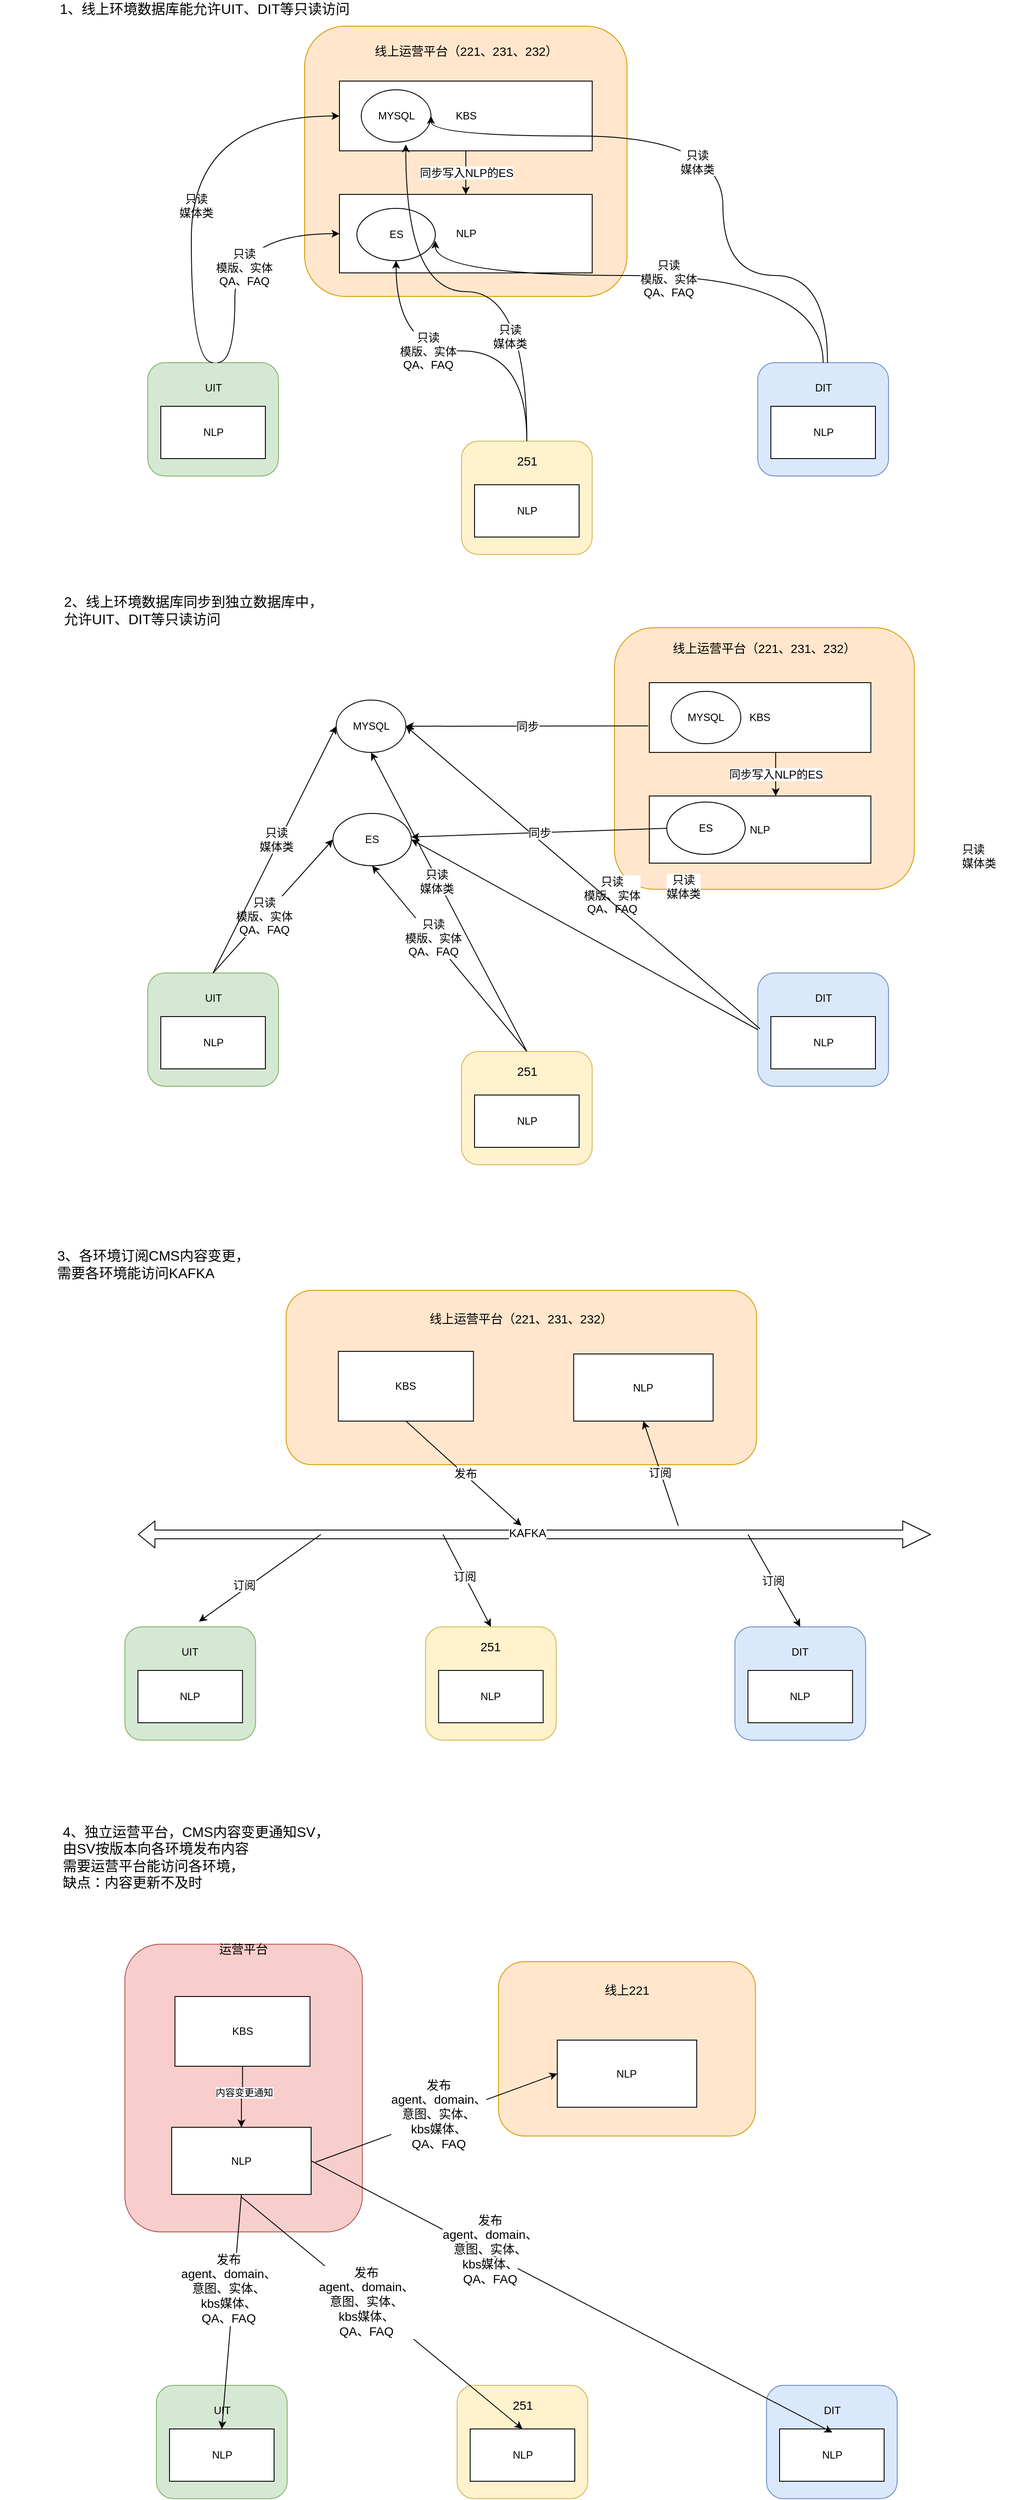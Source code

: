 <mxfile version="14.6.13" type="device"><diagram name="Page-1" id="822b0af5-4adb-64df-f703-e8dfc1f81529"><mxGraphModel dx="2451" dy="866" grid="1" gridSize="10" guides="1" tooltips="1" connect="1" arrows="1" fold="1" page="1" pageScale="1" pageWidth="1100" pageHeight="850" background="#ffffff" math="0" shadow="0"><root><mxCell id="0"/><mxCell id="1" parent="0"/><mxCell id="XWMr8-UXlmmGzWPspm_I-5" value="&lt;font style=&quot;font-size: 14px&quot;&gt;线上运营平台（221、231、232）&lt;br&gt;&lt;br&gt;&lt;br&gt;&lt;br&gt;&lt;br&gt;&lt;br&gt;&lt;br&gt;&lt;br&gt;&lt;br&gt;&lt;br&gt;&lt;br&gt;&lt;br&gt;&lt;br&gt;&lt;br&gt;&lt;br&gt;&lt;br&gt;&lt;/font&gt;" style="rounded=1;whiteSpace=wrap;html=1;fillColor=#ffe6cc;strokeColor=#d79b00;" parent="1" vertex="1"><mxGeometry x="327.5" y="90" width="370" height="310" as="geometry"/></mxCell><mxCell id="XWMr8-UXlmmGzWPspm_I-1" value="NLP" style="rounded=0;whiteSpace=wrap;html=1;" parent="1" vertex="1"><mxGeometry x="367.5" y="283" width="290" height="90" as="geometry"/></mxCell><mxCell id="XWMr8-UXlmmGzWPspm_I-3" value="&lt;meta charset=&quot;utf-8&quot;&gt;&lt;span style=&quot;color: rgb(0, 0, 0); font-family: helvetica; font-size: 13px; font-style: normal; font-weight: 400; letter-spacing: normal; text-align: center; text-indent: 0px; text-transform: none; word-spacing: 0px; background-color: rgb(255, 255, 255); display: inline; float: none;&quot;&gt;同步写入NLP的ES&lt;/span&gt;" style="edgeStyle=orthogonalEdgeStyle;rounded=0;orthogonalLoop=1;jettySize=auto;html=1;" parent="1" source="XWMr8-UXlmmGzWPspm_I-2" target="XWMr8-UXlmmGzWPspm_I-1" edge="1"><mxGeometry relative="1" as="geometry"><Array as="points"><mxPoint x="512.5" y="260"/><mxPoint x="512.5" y="260"/></Array></mxGeometry></mxCell><mxCell id="XWMr8-UXlmmGzWPspm_I-2" value="KBS" style="rounded=0;whiteSpace=wrap;html=1;" parent="1" vertex="1"><mxGeometry x="367.5" y="153" width="290" height="80" as="geometry"/></mxCell><mxCell id="XWMr8-UXlmmGzWPspm_I-4" value="UIT&lt;br&gt;&lt;br&gt;&lt;br&gt;&lt;br&gt;&lt;br&gt;&lt;br&gt;" style="rounded=1;whiteSpace=wrap;html=1;fillColor=#d5e8d4;strokeColor=#82b366;" parent="1" vertex="1"><mxGeometry x="147.5" y="476" width="150" height="130" as="geometry"/></mxCell><mxCell id="XWMr8-UXlmmGzWPspm_I-6" value="ES" style="ellipse;whiteSpace=wrap;html=1;" parent="1" vertex="1"><mxGeometry x="387.5" y="299" width="90" height="60" as="geometry"/></mxCell><mxCell id="XWMr8-UXlmmGzWPspm_I-10" value="MYSQL" style="ellipse;whiteSpace=wrap;html=1;" parent="1" vertex="1"><mxGeometry x="392.5" y="163" width="80" height="60" as="geometry"/></mxCell><mxCell id="XWMr8-UXlmmGzWPspm_I-11" value="NLP" style="rounded=0;whiteSpace=wrap;html=1;" parent="1" vertex="1"><mxGeometry x="162.5" y="526" width="120" height="60" as="geometry"/></mxCell><mxCell id="XWMr8-UXlmmGzWPspm_I-21" value="" style="rounded=0;orthogonalLoop=1;jettySize=auto;html=1;fontSize=13;exitX=0.5;exitY=0;exitDx=0;exitDy=0;endArrow=classic;endFill=1;edgeStyle=orthogonalEdgeStyle;curved=1;" parent="1" source="XWMr8-UXlmmGzWPspm_I-12" target="XWMr8-UXlmmGzWPspm_I-6" edge="1"><mxGeometry relative="1" as="geometry"><mxPoint x="527.5" y="466" as="sourcePoint"/></mxGeometry></mxCell><mxCell id="XWMr8-UXlmmGzWPspm_I-27" value="只读&lt;br&gt;模版、实体&lt;br&gt;QA、FAQ" style="edgeLabel;html=1;align=center;verticalAlign=middle;resizable=0;points=[];fontSize=13;" parent="XWMr8-UXlmmGzWPspm_I-21" vertex="1" connectable="0"><mxGeometry x="0.221" relative="1" as="geometry"><mxPoint x="1" as="offset"/></mxGeometry></mxCell><mxCell id="XWMr8-UXlmmGzWPspm_I-12" value="&lt;font style=&quot;font-size: 14px&quot;&gt;251&lt;br&gt;&lt;br&gt;&lt;br&gt;&lt;br&gt;&lt;br&gt;&lt;br&gt;&lt;/font&gt;" style="rounded=1;whiteSpace=wrap;html=1;fillColor=#fff2cc;strokeColor=#d6b656;" parent="1" vertex="1"><mxGeometry x="507.5" y="566" width="150" height="130" as="geometry"/></mxCell><mxCell id="XWMr8-UXlmmGzWPspm_I-13" value="NLP" style="rounded=0;whiteSpace=wrap;html=1;" parent="1" vertex="1"><mxGeometry x="522.5" y="616" width="120" height="60" as="geometry"/></mxCell><mxCell id="XWMr8-UXlmmGzWPspm_I-14" value="DIT&lt;br&gt;&lt;br&gt;&lt;br&gt;&lt;br&gt;&lt;br&gt;&lt;br&gt;" style="rounded=1;whiteSpace=wrap;html=1;fillColor=#dae8fc;strokeColor=#6c8ebf;" parent="1" vertex="1"><mxGeometry x="847.5" y="476" width="150" height="130" as="geometry"/></mxCell><mxCell id="XWMr8-UXlmmGzWPspm_I-15" value="NLP" style="rounded=0;whiteSpace=wrap;html=1;" parent="1" vertex="1"><mxGeometry x="862.5" y="526" width="120" height="60" as="geometry"/></mxCell><mxCell id="XWMr8-UXlmmGzWPspm_I-16" value="" style="endArrow=classic;html=1;entryX=0;entryY=0.5;entryDx=0;entryDy=0;edgeStyle=orthogonalEdgeStyle;curved=1;" parent="1" target="XWMr8-UXlmmGzWPspm_I-1" edge="1"><mxGeometry width="50" height="50" relative="1" as="geometry"><mxPoint x="227.5" y="476" as="sourcePoint"/><mxPoint x="537.5" y="326" as="targetPoint"/><Array as="points"><mxPoint x="247.5" y="476"/><mxPoint x="247.5" y="328"/></Array></mxGeometry></mxCell><mxCell id="XWMr8-UXlmmGzWPspm_I-18" value="只读&lt;br&gt;模版、实体&lt;br&gt;QA、FAQ" style="edgeLabel;html=1;align=center;verticalAlign=middle;resizable=0;points=[];fontSize=13;" parent="XWMr8-UXlmmGzWPspm_I-16" vertex="1" connectable="0"><mxGeometry x="0.157" y="5" relative="1" as="geometry"><mxPoint x="15" y="37" as="offset"/></mxGeometry></mxCell><mxCell id="XWMr8-UXlmmGzWPspm_I-17" value="" style="endArrow=classic;html=1;exitX=0.5;exitY=0;exitDx=0;exitDy=0;entryX=0;entryY=0.5;entryDx=0;entryDy=0;edgeStyle=orthogonalEdgeStyle;curved=1;startArrow=none;" parent="1" source="XWMr8-UXlmmGzWPspm_I-4" target="XWMr8-UXlmmGzWPspm_I-2" edge="1"><mxGeometry width="50" height="50" relative="1" as="geometry"><mxPoint x="487.5" y="376" as="sourcePoint"/><mxPoint x="537.5" y="326" as="targetPoint"/><Array as="points"><mxPoint x="197.5" y="476"/><mxPoint x="197.5" y="193"/></Array></mxGeometry></mxCell><mxCell id="XWMr8-UXlmmGzWPspm_I-24" value="" style="endArrow=classic;html=1;fontSize=13;entryX=0.639;entryY=1.045;entryDx=0;entryDy=0;entryPerimeter=0;exitX=0.5;exitY=0;exitDx=0;exitDy=0;edgeStyle=orthogonalEdgeStyle;curved=1;" parent="1" source="XWMr8-UXlmmGzWPspm_I-12" target="XWMr8-UXlmmGzWPspm_I-10" edge="1"><mxGeometry width="50" height="50" relative="1" as="geometry"><mxPoint x="527.5" y="476" as="sourcePoint"/><mxPoint x="537.5" y="296" as="targetPoint"/></mxGeometry></mxCell><mxCell id="XWMr8-UXlmmGzWPspm_I-28" value="只读&lt;br&gt;媒体类" style="edgeLabel;html=1;align=center;verticalAlign=middle;resizable=0;points=[];fontSize=13;" parent="XWMr8-UXlmmGzWPspm_I-24" vertex="1" connectable="0"><mxGeometry x="-0.201" y="2" relative="1" as="geometry"><mxPoint y="49" as="offset"/></mxGeometry></mxCell><mxCell id="XWMr8-UXlmmGzWPspm_I-25" value="" style="endArrow=classic;html=1;fontSize=13;exitX=0.5;exitY=0;exitDx=0;exitDy=0;edgeStyle=orthogonalEdgeStyle;curved=1;" parent="1" source="XWMr8-UXlmmGzWPspm_I-14" edge="1"><mxGeometry width="50" height="50" relative="1" as="geometry"><mxPoint x="877.5" y="416" as="sourcePoint"/><mxPoint x="477.5" y="336" as="targetPoint"/><Array as="points"><mxPoint x="922.5" y="376"/><mxPoint x="477.5" y="376"/></Array></mxGeometry></mxCell><mxCell id="XWMr8-UXlmmGzWPspm_I-30" value="只读&lt;br&gt;模版、实体&lt;br&gt;QA、FAQ" style="edgeLabel;html=1;align=center;verticalAlign=middle;resizable=0;points=[];fontSize=13;" parent="XWMr8-UXlmmGzWPspm_I-25" vertex="1" connectable="0"><mxGeometry x="-0.051" y="4" relative="1" as="geometry"><mxPoint as="offset"/></mxGeometry></mxCell><mxCell id="XWMr8-UXlmmGzWPspm_I-19" value="&lt;font style=&quot;font-size: 13px&quot;&gt;只读&lt;br&gt;媒体类&lt;br&gt;&lt;/font&gt;" style="text;html=1;align=center;verticalAlign=middle;resizable=0;points=[];autosize=1;strokeColor=none;fontSize=13;" parent="1" vertex="1"><mxGeometry x="177.5" y="276" width="50" height="40" as="geometry"/></mxCell><mxCell id="XWMr8-UXlmmGzWPspm_I-32" value="只读&lt;br&gt;媒体类" style="endArrow=classic;html=1;fontSize=13;entryX=1;entryY=0.5;entryDx=0;entryDy=0;edgeStyle=orthogonalEdgeStyle;curved=1;" parent="1" target="XWMr8-UXlmmGzWPspm_I-10" edge="1"><mxGeometry x="0.111" y="30" width="50" height="50" relative="1" as="geometry"><mxPoint x="927.5" y="476" as="sourcePoint"/><mxPoint x="537.5" y="446" as="targetPoint"/><Array as="points"><mxPoint x="927.5" y="376"/><mxPoint x="807.5" y="376"/><mxPoint x="807.5" y="216"/><mxPoint x="472.5" y="216"/></Array><mxPoint as="offset"/></mxGeometry></mxCell><mxCell id="XWMr8-UXlmmGzWPspm_I-33" value="&lt;font style=&quot;font-size: 14px&quot;&gt;线上运营平台（221、231、232）&lt;br&gt;&lt;br&gt;&lt;br&gt;&lt;br&gt;&lt;br&gt;&lt;br&gt;&lt;br&gt;&lt;br&gt;&lt;br&gt;&lt;/font&gt;" style="rounded=1;whiteSpace=wrap;html=1;fillColor=#ffe6cc;strokeColor=#d79b00;" parent="1" vertex="1"><mxGeometry x="306.25" y="1540" width="540" height="200" as="geometry"/></mxCell><mxCell id="XWMr8-UXlmmGzWPspm_I-34" value="NLP" style="rounded=0;whiteSpace=wrap;html=1;" parent="1" vertex="1"><mxGeometry x="636.25" y="1613" width="160" height="77" as="geometry"/></mxCell><mxCell id="XWMr8-UXlmmGzWPspm_I-36" value="KBS" style="rounded=0;whiteSpace=wrap;html=1;" parent="1" vertex="1"><mxGeometry x="366.25" y="1610" width="155" height="80" as="geometry"/></mxCell><mxCell id="XWMr8-UXlmmGzWPspm_I-37" value="UIT&lt;br&gt;&lt;br&gt;&lt;br&gt;&lt;br&gt;&lt;br&gt;&lt;br&gt;" style="rounded=1;whiteSpace=wrap;html=1;fillColor=#d5e8d4;strokeColor=#82b366;" parent="1" vertex="1"><mxGeometry x="121.25" y="1926" width="150" height="130" as="geometry"/></mxCell><mxCell id="XWMr8-UXlmmGzWPspm_I-40" value="NLP" style="rounded=0;whiteSpace=wrap;html=1;" parent="1" vertex="1"><mxGeometry x="136.25" y="1976" width="120" height="60" as="geometry"/></mxCell><mxCell id="XWMr8-UXlmmGzWPspm_I-43" value="&lt;font style=&quot;font-size: 14px&quot;&gt;251&lt;br&gt;&lt;br&gt;&lt;br&gt;&lt;br&gt;&lt;br&gt;&lt;br&gt;&lt;/font&gt;" style="rounded=1;whiteSpace=wrap;html=1;fillColor=#fff2cc;strokeColor=#d6b656;" parent="1" vertex="1"><mxGeometry x="466.25" y="1926" width="150" height="130" as="geometry"/></mxCell><mxCell id="XWMr8-UXlmmGzWPspm_I-44" value="NLP" style="rounded=0;whiteSpace=wrap;html=1;" parent="1" vertex="1"><mxGeometry x="481.25" y="1976" width="120" height="60" as="geometry"/></mxCell><mxCell id="XWMr8-UXlmmGzWPspm_I-45" value="DIT&lt;br&gt;&lt;br&gt;&lt;br&gt;&lt;br&gt;&lt;br&gt;&lt;br&gt;" style="rounded=1;whiteSpace=wrap;html=1;fillColor=#dae8fc;strokeColor=#6c8ebf;" parent="1" vertex="1"><mxGeometry x="821.25" y="1926" width="150" height="130" as="geometry"/></mxCell><mxCell id="XWMr8-UXlmmGzWPspm_I-46" value="NLP" style="rounded=0;whiteSpace=wrap;html=1;" parent="1" vertex="1"><mxGeometry x="836.25" y="1976" width="120" height="60" as="geometry"/></mxCell><mxCell id="XWMr8-UXlmmGzWPspm_I-57" value="" style="shape=flexArrow;endArrow=classic;startArrow=classic;html=1;fontSize=13;width=10;startSize=10.314;" parent="1" edge="1"><mxGeometry width="100" height="100" relative="1" as="geometry"><mxPoint x="1046.25" y="1820" as="sourcePoint"/><mxPoint x="136.25" y="1820" as="targetPoint"/></mxGeometry></mxCell><mxCell id="XWMr8-UXlmmGzWPspm_I-66" value="KAFKA" style="edgeLabel;html=1;align=center;verticalAlign=middle;resizable=0;points=[];fontSize=13;" parent="XWMr8-UXlmmGzWPspm_I-57" vertex="1" connectable="0"><mxGeometry x="0.019" y="-2" relative="1" as="geometry"><mxPoint as="offset"/></mxGeometry></mxCell><mxCell id="XWMr8-UXlmmGzWPspm_I-61" value="" style="endArrow=classic;html=1;fontSize=13;" parent="1" edge="1"><mxGeometry width="50" height="50" relative="1" as="geometry"><mxPoint x="346.25" y="1820" as="sourcePoint"/><mxPoint x="206.25" y="1920" as="targetPoint"/></mxGeometry></mxCell><mxCell id="XWMr8-UXlmmGzWPspm_I-69" value="订阅" style="edgeLabel;html=1;align=center;verticalAlign=middle;resizable=0;points=[];fontSize=13;" parent="XWMr8-UXlmmGzWPspm_I-61" vertex="1" connectable="0"><mxGeometry x="0.228" y="-4" relative="1" as="geometry"><mxPoint as="offset"/></mxGeometry></mxCell><mxCell id="XWMr8-UXlmmGzWPspm_I-62" value="" style="endArrow=classic;html=1;fontSize=13;entryX=0.5;entryY=0;entryDx=0;entryDy=0;" parent="1" target="XWMr8-UXlmmGzWPspm_I-43" edge="1"><mxGeometry width="50" height="50" relative="1" as="geometry"><mxPoint x="486.25" y="1820" as="sourcePoint"/><mxPoint x="216.25" y="1930" as="targetPoint"/></mxGeometry></mxCell><mxCell id="XWMr8-UXlmmGzWPspm_I-70" value="订阅" style="edgeLabel;html=1;align=center;verticalAlign=middle;resizable=0;points=[];fontSize=13;" parent="XWMr8-UXlmmGzWPspm_I-62" vertex="1" connectable="0"><mxGeometry x="-0.092" relative="1" as="geometry"><mxPoint as="offset"/></mxGeometry></mxCell><mxCell id="XWMr8-UXlmmGzWPspm_I-63" value="" style="endArrow=classic;html=1;fontSize=13;exitX=0.5;exitY=1;exitDx=0;exitDy=0;" parent="1" source="XWMr8-UXlmmGzWPspm_I-36" edge="1"><mxGeometry width="50" height="50" relative="1" as="geometry"><mxPoint x="506.25" y="1920" as="sourcePoint"/><mxPoint x="576.25" y="1810" as="targetPoint"/></mxGeometry></mxCell><mxCell id="XWMr8-UXlmmGzWPspm_I-67" value="发布" style="edgeLabel;html=1;align=center;verticalAlign=middle;resizable=0;points=[];fontSize=13;" parent="XWMr8-UXlmmGzWPspm_I-63" vertex="1" connectable="0"><mxGeometry x="0.011" y="2" relative="1" as="geometry"><mxPoint as="offset"/></mxGeometry></mxCell><mxCell id="XWMr8-UXlmmGzWPspm_I-64" value="" style="endArrow=classic;html=1;fontSize=13;entryX=0.5;entryY=1;entryDx=0;entryDy=0;" parent="1" target="XWMr8-UXlmmGzWPspm_I-34" edge="1"><mxGeometry width="50" height="50" relative="1" as="geometry"><mxPoint x="756.25" y="1810" as="sourcePoint"/><mxPoint x="826.25" y="1750" as="targetPoint"/></mxGeometry></mxCell><mxCell id="XWMr8-UXlmmGzWPspm_I-68" value="订阅" style="edgeLabel;html=1;align=center;verticalAlign=middle;resizable=0;points=[];fontSize=13;" parent="XWMr8-UXlmmGzWPspm_I-64" vertex="1" connectable="0"><mxGeometry x="0.021" y="1" relative="1" as="geometry"><mxPoint as="offset"/></mxGeometry></mxCell><mxCell id="XWMr8-UXlmmGzWPspm_I-65" value="" style="endArrow=classic;html=1;fontSize=13;entryX=0.5;entryY=0;entryDx=0;entryDy=0;" parent="1" target="XWMr8-UXlmmGzWPspm_I-45" edge="1"><mxGeometry width="50" height="50" relative="1" as="geometry"><mxPoint x="836.25" y="1820" as="sourcePoint"/><mxPoint x="896.25" y="1920" as="targetPoint"/></mxGeometry></mxCell><mxCell id="XWMr8-UXlmmGzWPspm_I-71" value="订阅" style="edgeLabel;html=1;align=center;verticalAlign=middle;resizable=0;points=[];fontSize=13;" parent="XWMr8-UXlmmGzWPspm_I-65" vertex="1" connectable="0"><mxGeometry x="-0.014" y="-1" relative="1" as="geometry"><mxPoint as="offset"/></mxGeometry></mxCell><mxCell id="XWMr8-UXlmmGzWPspm_I-72" value="&lt;div style=&quot;text-align: left&quot;&gt;&lt;span style=&quot;font-size: 16px&quot;&gt;3、各环境订阅CMS内容变更，&lt;/span&gt;&lt;/div&gt;&lt;span style=&quot;font-size: 16px&quot;&gt;&lt;div style=&quot;text-align: left&quot;&gt;&lt;span&gt;需要各环境能访问KAFKA&lt;/span&gt;&lt;/div&gt;&lt;/span&gt;" style="text;html=1;strokeColor=none;fillColor=none;align=center;verticalAlign=middle;whiteSpace=wrap;rounded=0;fontSize=13;" parent="1" vertex="1"><mxGeometry x="-21.25" y="1500" width="350" height="20" as="geometry"/></mxCell><mxCell id="XWMr8-UXlmmGzWPspm_I-73" value="&lt;div style=&quot;text-align: left&quot;&gt;&lt;span style=&quot;font-size: 16px&quot;&gt;1、线上环境数据库能允许UIT、DIT等只读访问&lt;/span&gt;&lt;/div&gt;" style="text;html=1;strokeColor=none;fillColor=none;align=center;verticalAlign=middle;whiteSpace=wrap;rounded=0;fontSize=13;" parent="1" vertex="1"><mxGeometry x="37.5" y="60" width="350" height="20" as="geometry"/></mxCell><mxCell id="XWMr8-UXlmmGzWPspm_I-75" value="&lt;font style=&quot;font-size: 14px&quot;&gt;线上运营平台（221、231、232）&lt;br&gt;&lt;br&gt;&lt;br&gt;&lt;br&gt;&lt;br&gt;&lt;br&gt;&lt;br&gt;&lt;br&gt;&lt;br&gt;&lt;br&gt;&lt;br&gt;&lt;br&gt;&lt;br&gt;&lt;br&gt;&lt;br&gt;&lt;br&gt;&lt;/font&gt;" style="rounded=1;whiteSpace=wrap;html=1;fillColor=#ffe6cc;strokeColor=#d79b00;" parent="1" vertex="1"><mxGeometry x="683.05" y="780" width="344.18" height="300" as="geometry"/></mxCell><mxCell id="XWMr8-UXlmmGzWPspm_I-76" value="NLP" style="rounded=0;whiteSpace=wrap;html=1;" parent="1" vertex="1"><mxGeometry x="723.05" y="973" width="254.18" height="77" as="geometry"/></mxCell><mxCell id="XWMr8-UXlmmGzWPspm_I-77" value="&lt;meta charset=&quot;utf-8&quot;&gt;&lt;span style=&quot;color: rgb(0, 0, 0); font-family: helvetica; font-size: 13px; font-style: normal; font-weight: 400; letter-spacing: normal; text-align: center; text-indent: 0px; text-transform: none; word-spacing: 0px; background-color: rgb(255, 255, 255); display: inline; float: none;&quot;&gt;同步写入NLP的ES&lt;/span&gt;" style="edgeStyle=orthogonalEdgeStyle;rounded=0;orthogonalLoop=1;jettySize=auto;html=1;" parent="1" source="XWMr8-UXlmmGzWPspm_I-78" target="XWMr8-UXlmmGzWPspm_I-76" edge="1"><mxGeometry relative="1" as="geometry"><Array as="points"><mxPoint x="868.05" y="950"/><mxPoint x="868.05" y="950"/></Array></mxGeometry></mxCell><mxCell id="XWMr8-UXlmmGzWPspm_I-78" value="KBS" style="rounded=0;whiteSpace=wrap;html=1;" parent="1" vertex="1"><mxGeometry x="723.05" y="843" width="254.18" height="80" as="geometry"/></mxCell><mxCell id="XWMr8-UXlmmGzWPspm_I-79" value="UIT&lt;br&gt;&lt;br&gt;&lt;br&gt;&lt;br&gt;&lt;br&gt;&lt;br&gt;" style="rounded=1;whiteSpace=wrap;html=1;fillColor=#d5e8d4;strokeColor=#82b366;" parent="1" vertex="1"><mxGeometry x="147.5" y="1176" width="150" height="130" as="geometry"/></mxCell><mxCell id="XWMr8-UXlmmGzWPspm_I-80" value="ES" style="ellipse;whiteSpace=wrap;html=1;" parent="1" vertex="1"><mxGeometry x="743.05" y="980" width="90" height="60" as="geometry"/></mxCell><mxCell id="XWMr8-UXlmmGzWPspm_I-81" value="MYSQL" style="ellipse;whiteSpace=wrap;html=1;" parent="1" vertex="1"><mxGeometry x="748.05" y="853" width="80" height="60" as="geometry"/></mxCell><mxCell id="XWMr8-UXlmmGzWPspm_I-82" value="NLP" style="rounded=0;whiteSpace=wrap;html=1;" parent="1" vertex="1"><mxGeometry x="162.5" y="1226" width="120" height="60" as="geometry"/></mxCell><mxCell id="XWMr8-UXlmmGzWPspm_I-83" value="" style="rounded=0;orthogonalLoop=1;jettySize=auto;html=1;fontSize=13;exitX=0.5;exitY=0;exitDx=0;exitDy=0;endArrow=classic;endFill=1;entryX=0.5;entryY=1;entryDx=0;entryDy=0;" parent="1" source="XWMr8-UXlmmGzWPspm_I-85" target="XWMr8-UXlmmGzWPspm_I-100" edge="1"><mxGeometry relative="1" as="geometry"><mxPoint x="527.5" y="1166" as="sourcePoint"/></mxGeometry></mxCell><mxCell id="XWMr8-UXlmmGzWPspm_I-84" value="只读&lt;br&gt;模版、实体&lt;br&gt;QA、FAQ" style="edgeLabel;html=1;align=center;verticalAlign=middle;resizable=0;points=[];fontSize=13;" parent="XWMr8-UXlmmGzWPspm_I-83" vertex="1" connectable="0"><mxGeometry x="0.221" relative="1" as="geometry"><mxPoint x="1" as="offset"/></mxGeometry></mxCell><mxCell id="XWMr8-UXlmmGzWPspm_I-85" value="&lt;font style=&quot;font-size: 14px&quot;&gt;251&lt;br&gt;&lt;br&gt;&lt;br&gt;&lt;br&gt;&lt;br&gt;&lt;br&gt;&lt;/font&gt;" style="rounded=1;whiteSpace=wrap;html=1;fillColor=#fff2cc;strokeColor=#d6b656;" parent="1" vertex="1"><mxGeometry x="507.5" y="1266" width="150" height="130" as="geometry"/></mxCell><mxCell id="XWMr8-UXlmmGzWPspm_I-86" value="NLP" style="rounded=0;whiteSpace=wrap;html=1;" parent="1" vertex="1"><mxGeometry x="522.5" y="1316" width="120" height="60" as="geometry"/></mxCell><mxCell id="XWMr8-UXlmmGzWPspm_I-87" value="DIT&lt;br&gt;&lt;br&gt;&lt;br&gt;&lt;br&gt;&lt;br&gt;&lt;br&gt;" style="rounded=1;whiteSpace=wrap;html=1;fillColor=#dae8fc;strokeColor=#6c8ebf;" parent="1" vertex="1"><mxGeometry x="847.5" y="1176" width="150" height="130" as="geometry"/></mxCell><mxCell id="XWMr8-UXlmmGzWPspm_I-88" value="NLP" style="rounded=0;whiteSpace=wrap;html=1;" parent="1" vertex="1"><mxGeometry x="862.5" y="1226" width="120" height="60" as="geometry"/></mxCell><mxCell id="XWMr8-UXlmmGzWPspm_I-96" value="&lt;font style=&quot;font-size: 13px&quot;&gt;&lt;br&gt;&lt;/font&gt;" style="text;html=1;align=center;verticalAlign=middle;resizable=0;points=[];autosize=1;strokeColor=none;fontSize=13;" parent="1" vertex="1"><mxGeometry x="225" y="980" width="20" height="20" as="geometry"/></mxCell><mxCell id="XWMr8-UXlmmGzWPspm_I-98" value="&lt;div style=&quot;text-align: left&quot;&gt;&lt;span style=&quot;font-size: 16px&quot;&gt;2、线上环境数据库同步到独立数据库中，&lt;/span&gt;&lt;/div&gt;&lt;div style=&quot;text-align: left&quot;&gt;&lt;span style=&quot;font-size: 16px&quot;&gt;允许UIT、DIT等只读访问&lt;/span&gt;&lt;/div&gt;" style="text;html=1;strokeColor=none;fillColor=none;align=center;verticalAlign=middle;whiteSpace=wrap;rounded=0;fontSize=13;" parent="1" vertex="1"><mxGeometry x="25" y="750" width="350" height="20" as="geometry"/></mxCell><mxCell id="XWMr8-UXlmmGzWPspm_I-99" value="MYSQL" style="ellipse;whiteSpace=wrap;html=1;" parent="1" vertex="1"><mxGeometry x="363.75" y="863" width="80" height="60" as="geometry"/></mxCell><mxCell id="XWMr8-UXlmmGzWPspm_I-100" value="ES" style="ellipse;whiteSpace=wrap;html=1;" parent="1" vertex="1"><mxGeometry x="360.0" y="993" width="90" height="60" as="geometry"/></mxCell><mxCell id="XWMr8-UXlmmGzWPspm_I-103" value="" style="endArrow=classic;html=1;fontSize=13;exitX=0.5;exitY=0;exitDx=0;exitDy=0;entryX=0.5;entryY=1;entryDx=0;entryDy=0;" parent="1" source="XWMr8-UXlmmGzWPspm_I-85" target="XWMr8-UXlmmGzWPspm_I-99" edge="1"><mxGeometry width="50" height="50" relative="1" as="geometry"><mxPoint x="340" y="1180" as="sourcePoint"/><mxPoint x="390" y="1130" as="targetPoint"/></mxGeometry></mxCell><mxCell id="XWMr8-UXlmmGzWPspm_I-104" value="&lt;span style=&quot;background-color: rgb(248 , 249 , 250)&quot;&gt;只读&lt;/span&gt;&lt;br style=&quot;background-color: rgb(248 , 249 , 250)&quot;&gt;&lt;span style=&quot;background-color: rgb(248 , 249 , 250)&quot;&gt;媒体类&lt;/span&gt;" style="edgeLabel;html=1;align=center;verticalAlign=middle;resizable=0;points=[];fontSize=13;" parent="XWMr8-UXlmmGzWPspm_I-103" vertex="1" connectable="0"><mxGeometry x="0.141" y="2" relative="1" as="geometry"><mxPoint y="-1" as="offset"/></mxGeometry></mxCell><mxCell id="XWMr8-UXlmmGzWPspm_I-105" value="" style="endArrow=classic;html=1;fontSize=13;exitX=0;exitY=0.5;exitDx=0;exitDy=0;entryX=1;entryY=0.5;entryDx=0;entryDy=0;" parent="1" source="XWMr8-UXlmmGzWPspm_I-87" target="XWMr8-UXlmmGzWPspm_I-100" edge="1"><mxGeometry width="50" height="50" relative="1" as="geometry"><mxPoint x="510" y="1090" as="sourcePoint"/><mxPoint x="560" y="1040" as="targetPoint"/></mxGeometry></mxCell><mxCell id="XWMr8-UXlmmGzWPspm_I-110" value="只读&lt;br&gt;模版、实体&lt;br&gt;QA、FAQ" style="edgeLabel;html=1;align=center;verticalAlign=middle;resizable=0;points=[];fontSize=13;" parent="XWMr8-UXlmmGzWPspm_I-105" vertex="1" connectable="0"><mxGeometry x="0.235" y="1" relative="1" as="geometry"><mxPoint x="78" y="-20" as="offset"/></mxGeometry></mxCell><mxCell id="XWMr8-UXlmmGzWPspm_I-106" value="" style="endArrow=classic;html=1;fontSize=13;entryX=1;entryY=0.5;entryDx=0;entryDy=0;" parent="1" target="XWMr8-UXlmmGzWPspm_I-99" edge="1"><mxGeometry width="50" height="50" relative="1" as="geometry"><mxPoint x="850" y="1240" as="sourcePoint"/><mxPoint x="660" y="1160" as="targetPoint"/></mxGeometry></mxCell><mxCell id="XWMr8-UXlmmGzWPspm_I-111" value="&lt;span style=&quot;background-color: rgb(248 , 249 , 250)&quot;&gt;只读&lt;/span&gt;&lt;br style=&quot;background-color: rgb(248 , 249 , 250)&quot;&gt;&lt;span style=&quot;background-color: rgb(248 , 249 , 250)&quot;&gt;媒体类&lt;/span&gt;" style="edgeLabel;html=1;align=center;verticalAlign=middle;resizable=0;points=[];fontSize=13;" parent="XWMr8-UXlmmGzWPspm_I-106" vertex="1" connectable="0"><mxGeometry x="-0.181" y="-1" relative="1" as="geometry"><mxPoint x="78" y="-20" as="offset"/></mxGeometry></mxCell><mxCell id="XWMr8-UXlmmGzWPspm_I-107" value="" style="endArrow=classic;html=1;fontSize=13;exitX=0.5;exitY=0;exitDx=0;exitDy=0;entryX=0;entryY=0.5;entryDx=0;entryDy=0;" parent="1" source="XWMr8-UXlmmGzWPspm_I-79" target="XWMr8-UXlmmGzWPspm_I-100" edge="1"><mxGeometry width="50" height="50" relative="1" as="geometry"><mxPoint x="510" y="1090" as="sourcePoint"/><mxPoint x="560" y="1040" as="targetPoint"/></mxGeometry></mxCell><mxCell id="XWMr8-UXlmmGzWPspm_I-109" value="只读&lt;br&gt;模版、实体&lt;br&gt;QA、FAQ" style="edgeLabel;html=1;align=center;verticalAlign=middle;resizable=0;points=[];fontSize=13;" parent="XWMr8-UXlmmGzWPspm_I-107" vertex="1" connectable="0"><mxGeometry x="-0.145" y="-1" relative="1" as="geometry"><mxPoint x="-1" as="offset"/></mxGeometry></mxCell><mxCell id="XWMr8-UXlmmGzWPspm_I-108" value="" style="endArrow=classic;html=1;fontSize=13;exitX=0.5;exitY=0;exitDx=0;exitDy=0;entryX=0;entryY=0.5;entryDx=0;entryDy=0;" parent="1" source="XWMr8-UXlmmGzWPspm_I-79" target="XWMr8-UXlmmGzWPspm_I-99" edge="1"><mxGeometry width="50" height="50" relative="1" as="geometry"><mxPoint x="250" y="1010" as="sourcePoint"/><mxPoint x="300" y="960" as="targetPoint"/></mxGeometry></mxCell><mxCell id="XWMr8-UXlmmGzWPspm_I-112" value="&lt;span style=&quot;background-color: rgb(248 , 249 , 250)&quot;&gt;只读&lt;/span&gt;&lt;br style=&quot;background-color: rgb(248 , 249 , 250)&quot;&gt;&lt;span style=&quot;background-color: rgb(248 , 249 , 250)&quot;&gt;媒体类&lt;/span&gt;" style="edgeLabel;html=1;align=center;verticalAlign=middle;resizable=0;points=[];fontSize=13;" parent="XWMr8-UXlmmGzWPspm_I-108" vertex="1" connectable="0"><mxGeometry x="0.072" y="4" relative="1" as="geometry"><mxPoint as="offset"/></mxGeometry></mxCell><mxCell id="XWMr8-UXlmmGzWPspm_I-113" value="同步" style="endArrow=classic;html=1;fontSize=13;exitX=-0.005;exitY=0.62;exitDx=0;exitDy=0;exitPerimeter=0;entryX=1;entryY=0.5;entryDx=0;entryDy=0;" parent="1" source="XWMr8-UXlmmGzWPspm_I-78" target="XWMr8-UXlmmGzWPspm_I-99" edge="1"><mxGeometry width="50" height="50" relative="1" as="geometry"><mxPoint x="510" y="1040" as="sourcePoint"/><mxPoint x="450" y="890" as="targetPoint"/></mxGeometry></mxCell><mxCell id="XWMr8-UXlmmGzWPspm_I-114" value="同步" style="endArrow=classic;html=1;fontSize=13;exitX=0;exitY=0.5;exitDx=0;exitDy=0;" parent="1" source="XWMr8-UXlmmGzWPspm_I-80" edge="1"><mxGeometry width="50" height="50" relative="1" as="geometry"><mxPoint x="510" y="1040" as="sourcePoint"/><mxPoint x="450" y="1020" as="targetPoint"/></mxGeometry></mxCell><mxCell id="XWMr8-UXlmmGzWPspm_I-115" value="&lt;meta charset=&quot;utf-8&quot;&gt;&lt;span style=&quot;color: rgb(0, 0, 0); font-family: helvetica; font-size: 13px; font-style: normal; font-weight: 400; letter-spacing: normal; text-align: center; text-indent: 0px; text-transform: none; word-spacing: 0px; background-color: rgb(248, 249, 250);&quot;&gt;只读&lt;/span&gt;&lt;br style=&quot;color: rgb(0, 0, 0); font-family: helvetica; font-size: 13px; font-style: normal; font-weight: 400; letter-spacing: normal; text-align: center; text-indent: 0px; text-transform: none; word-spacing: 0px; background-color: rgb(248, 249, 250);&quot;&gt;&lt;span style=&quot;color: rgb(0, 0, 0); font-family: helvetica; font-size: 13px; font-style: normal; font-weight: 400; letter-spacing: normal; text-align: center; text-indent: 0px; text-transform: none; word-spacing: 0px; background-color: rgb(248, 249, 250);&quot;&gt;媒体类&lt;/span&gt;" style="text;whiteSpace=wrap;html=1;fontSize=13;" parent="1" vertex="1"><mxGeometry x="1080" y="1020" width="60" height="50" as="geometry"/></mxCell><mxCell id="a6kmsE3EOREMP72VRMub-1" value="&lt;font style=&quot;font-size: 14px&quot;&gt;运营平台&lt;br&gt;&lt;br&gt;&lt;br&gt;&lt;br&gt;&lt;br&gt;&lt;br&gt;&lt;br&gt;&lt;br&gt;&lt;br&gt;&lt;br&gt;&lt;br&gt;&lt;br&gt;&lt;br&gt;&lt;br&gt;&lt;br&gt;&lt;br&gt;&lt;br&gt;&lt;br&gt;&lt;br&gt;&lt;br&gt;&lt;/font&gt;" style="rounded=1;whiteSpace=wrap;html=1;fillColor=#f8cecc;strokeColor=#b85450;" vertex="1" parent="1"><mxGeometry x="121.25" y="2290" width="272.5" height="330" as="geometry"/></mxCell><mxCell id="a6kmsE3EOREMP72VRMub-2" value="NLP" style="rounded=0;whiteSpace=wrap;html=1;" vertex="1" parent="1"><mxGeometry x="175.0" y="2500" width="160" height="77" as="geometry"/></mxCell><mxCell id="a6kmsE3EOREMP72VRMub-23" value="" style="edgeStyle=orthogonalEdgeStyle;rounded=0;orthogonalLoop=1;jettySize=auto;html=1;" edge="1" parent="1" source="a6kmsE3EOREMP72VRMub-3" target="a6kmsE3EOREMP72VRMub-2"><mxGeometry relative="1" as="geometry"/></mxCell><mxCell id="a6kmsE3EOREMP72VRMub-24" value="内容变更通知" style="edgeLabel;html=1;align=center;verticalAlign=middle;resizable=0;points=[];" vertex="1" connectable="0" parent="a6kmsE3EOREMP72VRMub-23"><mxGeometry x="-0.177" y="1" relative="1" as="geometry"><mxPoint as="offset"/></mxGeometry></mxCell><mxCell id="a6kmsE3EOREMP72VRMub-3" value="KBS" style="rounded=0;whiteSpace=wrap;html=1;" vertex="1" parent="1"><mxGeometry x="178.75" y="2350" width="155" height="80" as="geometry"/></mxCell><mxCell id="a6kmsE3EOREMP72VRMub-4" value="UIT&lt;br&gt;&lt;br&gt;&lt;br&gt;&lt;br&gt;&lt;br&gt;&lt;br&gt;" style="rounded=1;whiteSpace=wrap;html=1;fillColor=#d5e8d4;strokeColor=#82b366;" vertex="1" parent="1"><mxGeometry x="157.5" y="2796" width="150" height="130" as="geometry"/></mxCell><mxCell id="a6kmsE3EOREMP72VRMub-5" value="NLP" style="rounded=0;whiteSpace=wrap;html=1;" vertex="1" parent="1"><mxGeometry x="172.5" y="2846" width="120" height="60" as="geometry"/></mxCell><mxCell id="a6kmsE3EOREMP72VRMub-6" value="&lt;font style=&quot;font-size: 14px&quot;&gt;251&lt;br&gt;&lt;br&gt;&lt;br&gt;&lt;br&gt;&lt;br&gt;&lt;br&gt;&lt;/font&gt;" style="rounded=1;whiteSpace=wrap;html=1;fillColor=#fff2cc;strokeColor=#d6b656;" vertex="1" parent="1"><mxGeometry x="502.5" y="2796" width="150" height="130" as="geometry"/></mxCell><mxCell id="a6kmsE3EOREMP72VRMub-7" value="NLP" style="rounded=0;whiteSpace=wrap;html=1;" vertex="1" parent="1"><mxGeometry x="517.5" y="2846" width="120" height="60" as="geometry"/></mxCell><mxCell id="a6kmsE3EOREMP72VRMub-8" value="DIT&lt;br&gt;&lt;br&gt;&lt;br&gt;&lt;br&gt;&lt;br&gt;&lt;br&gt;" style="rounded=1;whiteSpace=wrap;html=1;fillColor=#dae8fc;strokeColor=#6c8ebf;" vertex="1" parent="1"><mxGeometry x="857.5" y="2796" width="150" height="130" as="geometry"/></mxCell><mxCell id="a6kmsE3EOREMP72VRMub-9" value="NLP" style="rounded=0;whiteSpace=wrap;html=1;" vertex="1" parent="1"><mxGeometry x="872.5" y="2846" width="120" height="60" as="geometry"/></mxCell><mxCell id="a6kmsE3EOREMP72VRMub-12" value="" style="endArrow=classic;html=1;fontSize=13;exitX=0.5;exitY=1;exitDx=0;exitDy=0;entryX=0.5;entryY=0;entryDx=0;entryDy=0;" edge="1" parent="1" source="a6kmsE3EOREMP72VRMub-2" target="a6kmsE3EOREMP72VRMub-5"><mxGeometry width="50" height="50" relative="1" as="geometry"><mxPoint x="382.5" y="2690" as="sourcePoint"/><mxPoint x="242.5" y="2790" as="targetPoint"/></mxGeometry></mxCell><mxCell id="a6kmsE3EOREMP72VRMub-28" value="发布&lt;br style=&quot;font-size: 14px;&quot;&gt;agent、domain、&lt;br style=&quot;font-size: 14px;&quot;&gt;意图、实体、&lt;br style=&quot;font-size: 14px;&quot;&gt;kbs媒体、&lt;br style=&quot;font-size: 14px;&quot;&gt;QA、FAQ" style="edgeLabel;html=1;align=center;verticalAlign=middle;resizable=0;points=[];fontSize=14;" vertex="1" connectable="0" parent="a6kmsE3EOREMP72VRMub-12"><mxGeometry x="-0.201" y="-6" relative="1" as="geometry"><mxPoint y="1" as="offset"/></mxGeometry></mxCell><mxCell id="a6kmsE3EOREMP72VRMub-14" value="" style="endArrow=classic;html=1;fontSize=13;entryX=0.5;entryY=0;entryDx=0;entryDy=0;" edge="1" parent="1" target="a6kmsE3EOREMP72VRMub-7"><mxGeometry width="50" height="50" relative="1" as="geometry"><mxPoint x="255" y="2580" as="sourcePoint"/><mxPoint x="252.5" y="2800" as="targetPoint"/></mxGeometry></mxCell><mxCell id="a6kmsE3EOREMP72VRMub-31" value="发布&lt;br&gt;agent、domain、&lt;br&gt;意图、实体、&lt;br&gt;kbs媒体、&lt;br&gt;QA、FAQ" style="edgeLabel;html=1;align=center;verticalAlign=middle;resizable=0;points=[];fontSize=14;" vertex="1" connectable="0" parent="a6kmsE3EOREMP72VRMub-14"><mxGeometry x="-0.109" y="-2" relative="1" as="geometry"><mxPoint x="1" as="offset"/></mxGeometry></mxCell><mxCell id="a6kmsE3EOREMP72VRMub-20" value="" style="endArrow=classic;html=1;fontSize=13;exitX=1;exitY=0.5;exitDx=0;exitDy=0;" edge="1" parent="1" source="a6kmsE3EOREMP72VRMub-2"><mxGeometry width="50" height="50" relative="1" as="geometry"><mxPoint x="872.5" y="2690" as="sourcePoint"/><mxPoint x="933" y="2850" as="targetPoint"/></mxGeometry></mxCell><mxCell id="a6kmsE3EOREMP72VRMub-22" value="&lt;div style=&quot;text-align: left&quot;&gt;&lt;span style=&quot;font-size: 16px&quot;&gt;4、独立运营平台，CMS内容变更通知SV，&lt;/span&gt;&lt;/div&gt;&lt;div style=&quot;text-align: left&quot;&gt;&lt;span style=&quot;font-size: 16px&quot;&gt;由SV按版本向各环境发布内容&lt;/span&gt;&lt;/div&gt;&lt;span style=&quot;font-size: 16px&quot;&gt;&lt;div style=&quot;text-align: left&quot;&gt;&lt;span&gt;需要运营平台能访问各环境，&lt;/span&gt;&lt;/div&gt;&lt;div style=&quot;text-align: left&quot;&gt;&lt;span&gt;缺点：内容更新不及时&lt;/span&gt;&lt;/div&gt;&lt;/span&gt;" style="text;html=1;strokeColor=none;fillColor=none;align=center;verticalAlign=middle;whiteSpace=wrap;rounded=0;fontSize=13;" vertex="1" parent="1"><mxGeometry x="27.5" y="2180" width="350" height="20" as="geometry"/></mxCell><mxCell id="a6kmsE3EOREMP72VRMub-25" value="&lt;font style=&quot;font-size: 14px&quot;&gt;线上221&lt;br&gt;&lt;br&gt;&lt;br&gt;&lt;br&gt;&lt;br&gt;&lt;br&gt;&lt;br&gt;&lt;br&gt;&lt;br&gt;&lt;/font&gt;" style="rounded=1;whiteSpace=wrap;html=1;fillColor=#ffe6cc;strokeColor=#d79b00;" vertex="1" parent="1"><mxGeometry x="550" y="2310" width="294.86" height="200" as="geometry"/></mxCell><mxCell id="a6kmsE3EOREMP72VRMub-26" value="NLP" style="rounded=0;whiteSpace=wrap;html=1;" vertex="1" parent="1"><mxGeometry x="617.43" y="2400" width="160" height="77" as="geometry"/></mxCell><mxCell id="a6kmsE3EOREMP72VRMub-27" value="" style="endArrow=classic;html=1;entryX=0;entryY=0.5;entryDx=0;entryDy=0;" edge="1" parent="1" target="a6kmsE3EOREMP72VRMub-26"><mxGeometry width="50" height="50" relative="1" as="geometry"><mxPoint x="340" y="2540" as="sourcePoint"/><mxPoint x="700" y="2510" as="targetPoint"/></mxGeometry></mxCell><mxCell id="a6kmsE3EOREMP72VRMub-29" value="发布&lt;br&gt;agent、domain、&lt;br&gt;意图、实体、&lt;br&gt;kbs媒体、&lt;br&gt;QA、FAQ" style="edgeLabel;html=1;align=center;verticalAlign=middle;resizable=0;points=[];fontSize=14;" vertex="1" connectable="0" parent="a6kmsE3EOREMP72VRMub-27"><mxGeometry x="0.023" y="4" relative="1" as="geometry"><mxPoint as="offset"/></mxGeometry></mxCell><mxCell id="a6kmsE3EOREMP72VRMub-30" value="&lt;span style=&quot;background-color: rgb(255 , 255 , 255)&quot;&gt;发布&lt;/span&gt;&lt;br&gt;&lt;span style=&quot;background-color: rgb(255 , 255 , 255)&quot;&gt;agent、domain、&lt;/span&gt;&lt;br&gt;&lt;span style=&quot;background-color: rgb(255 , 255 , 255)&quot;&gt;意图、实体、&lt;/span&gt;&lt;br&gt;&lt;span style=&quot;background-color: rgb(255 , 255 , 255)&quot;&gt;kbs媒体、&lt;/span&gt;&lt;br&gt;&lt;span style=&quot;background-color: rgb(255 , 255 , 255)&quot;&gt;QA、FAQ&lt;/span&gt;" style="text;html=1;align=center;verticalAlign=middle;resizable=0;points=[];autosize=1;strokeColor=none;fontSize=14;" vertex="1" parent="1"><mxGeometry x="480" y="2595" width="120" height="90" as="geometry"/></mxCell></root></mxGraphModel></diagram></mxfile>
